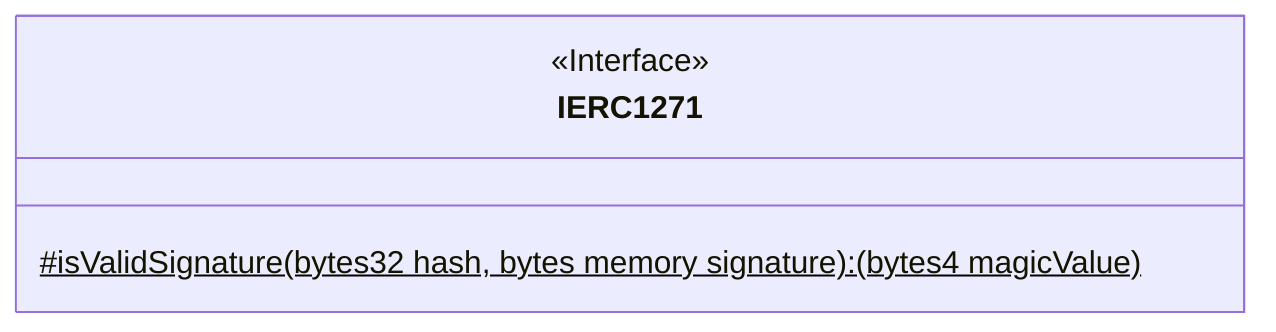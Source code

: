 classDiagram
  %% 293:358:0
  class IERC1271 {
    <<Interface>>
    #isValidSignature(bytes32 hash, bytes memory signature): (bytes4 magicValue)$
  }